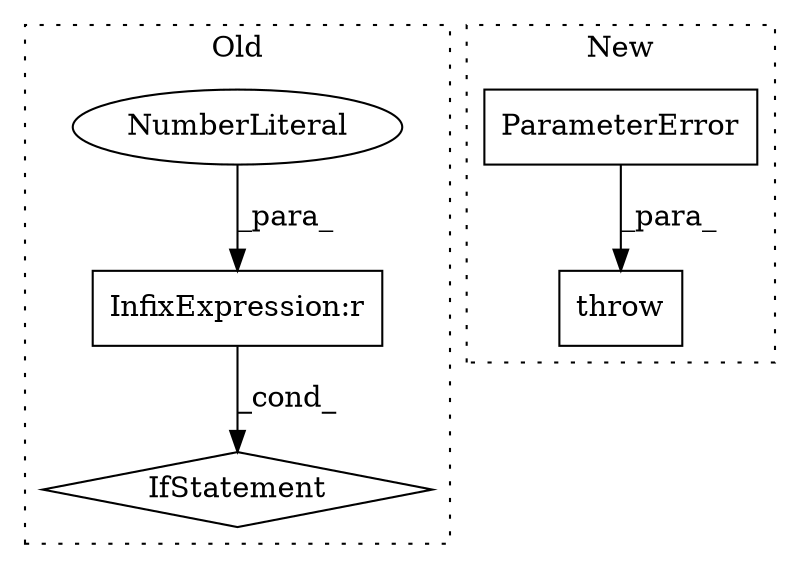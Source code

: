 digraph G {
subgraph cluster0 {
1 [label="IfStatement" a="25" s="1885,1898" l="4,2" shape="diamond"];
3 [label="InfixExpression:r" a="27" s="1894" l="3" shape="box"];
4 [label="NumberLiteral" a="34" s="1897" l="1" shape="ellipse"];
label = "Old";
style="dotted";
}
subgraph cluster1 {
2 [label="ParameterError" a="32" s="1545,1652" l="15,1" shape="box"];
5 [label="throw" a="53" s="1539" l="6" shape="box"];
label = "New";
style="dotted";
}
2 -> 5 [label="_para_"];
3 -> 1 [label="_cond_"];
4 -> 3 [label="_para_"];
}